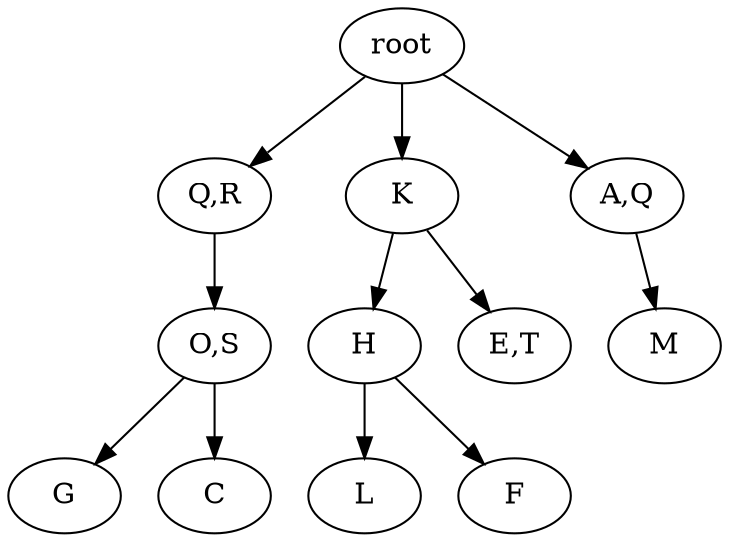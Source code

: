 strict digraph G {
	graph [name=G];
	0	 [label=root];
	2	 [label="Q,R"];
	0 -> 2;
	3	 [label=K];
	0 -> 3;
	4	 [label="A,Q"];
	0 -> 4;
	5	 [label="O,S"];
	2 -> 5;
	6	 [label=H];
	3 -> 6;
	7	 [label="E,T"];
	3 -> 7;
	9	 [label=M];
	4 -> 9;
	10	 [label=G];
	5 -> 10;
	11	 [label=C];
	5 -> 11;
	13	 [label=L];
	6 -> 13;
	14	 [label=F];
	6 -> 14;
}
